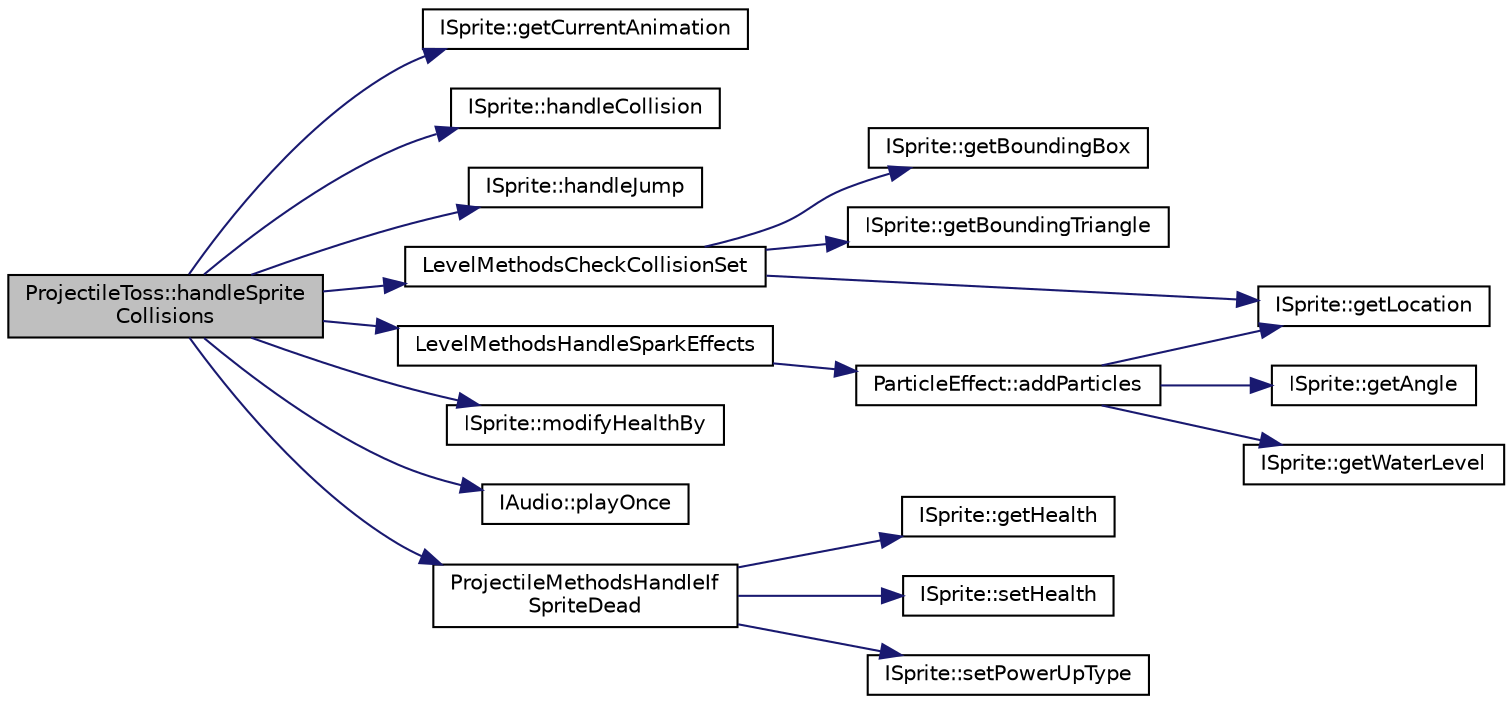 digraph "ProjectileToss::handleSpriteCollisions"
{
 // LATEX_PDF_SIZE
  edge [fontname="Helvetica",fontsize="10",labelfontname="Helvetica",labelfontsize="10"];
  node [fontname="Helvetica",fontsize="10",shape=record];
  rankdir="LR";
  Node1 [label="ProjectileToss::handleSprite\lCollisions",height=0.2,width=0.4,color="black", fillcolor="grey75", style="filled", fontcolor="black",tooltip=" "];
  Node1 -> Node2 [color="midnightblue",fontsize="10",style="solid"];
  Node2 [label="ISprite::getCurrentAnimation",height=0.2,width=0.4,color="black", fillcolor="white", style="filled",URL="$class_i_sprite.html#a6e1e6556de6db54749ad3926c0c1720b",tooltip=" "];
  Node1 -> Node3 [color="midnightblue",fontsize="10",style="solid"];
  Node3 [label="ISprite::handleCollision",height=0.2,width=0.4,color="black", fillcolor="white", style="filled",URL="$class_i_sprite.html#adbc200578ecf303656c4743db0044ca7",tooltip=" "];
  Node1 -> Node4 [color="midnightblue",fontsize="10",style="solid"];
  Node4 [label="ISprite::handleJump",height=0.2,width=0.4,color="black", fillcolor="white", style="filled",URL="$class_i_sprite.html#a23b4623bf7bb374b961ff9ce5ea07605",tooltip=" "];
  Node1 -> Node5 [color="midnightblue",fontsize="10",style="solid"];
  Node5 [label="LevelMethodsCheckCollisionSet",height=0.2,width=0.4,color="black", fillcolor="white", style="filled",URL="$_level_methods_8cpp.html#a5319580ed95da1ff1d0e4312ea879c66",tooltip=" "];
  Node5 -> Node6 [color="midnightblue",fontsize="10",style="solid"];
  Node6 [label="ISprite::getBoundingBox",height=0.2,width=0.4,color="black", fillcolor="white", style="filled",URL="$class_i_sprite.html#adf07d87015405a56c565efc59d10a937",tooltip=" "];
  Node5 -> Node7 [color="midnightblue",fontsize="10",style="solid"];
  Node7 [label="ISprite::getBoundingTriangle",height=0.2,width=0.4,color="black", fillcolor="white", style="filled",URL="$class_i_sprite.html#ad02479bdf3ae8da1e43dd39a95b96940",tooltip=" "];
  Node5 -> Node8 [color="midnightblue",fontsize="10",style="solid"];
  Node8 [label="ISprite::getLocation",height=0.2,width=0.4,color="black", fillcolor="white", style="filled",URL="$class_i_sprite.html#a04e5809c871ecfe7caeab6d6886e2bbd",tooltip=" "];
  Node1 -> Node9 [color="midnightblue",fontsize="10",style="solid"];
  Node9 [label="LevelMethodsHandleSparkEffects",height=0.2,width=0.4,color="black", fillcolor="white", style="filled",URL="$_level_methods_8cpp.html#a46dc78dd9e8134cfff0ce3efa6f96efc",tooltip=" "];
  Node9 -> Node10 [color="midnightblue",fontsize="10",style="solid"];
  Node10 [label="ParticleEffect::addParticles",height=0.2,width=0.4,color="black", fillcolor="white", style="filled",URL="$class_particle_effect.html#a807a1af756635bd62afd7b5ad190d29c",tooltip=" "];
  Node10 -> Node11 [color="midnightblue",fontsize="10",style="solid"];
  Node11 [label="ISprite::getAngle",height=0.2,width=0.4,color="black", fillcolor="white", style="filled",URL="$class_i_sprite.html#a44ab48c7a0ca24cf44b5aeb7c84ba597",tooltip=" "];
  Node10 -> Node8 [color="midnightblue",fontsize="10",style="solid"];
  Node10 -> Node12 [color="midnightblue",fontsize="10",style="solid"];
  Node12 [label="ISprite::getWaterLevel",height=0.2,width=0.4,color="black", fillcolor="white", style="filled",URL="$class_i_sprite.html#afd39c00bbd79fc13234885c8941ea798",tooltip=" "];
  Node1 -> Node13 [color="midnightblue",fontsize="10",style="solid"];
  Node13 [label="ISprite::modifyHealthBy",height=0.2,width=0.4,color="black", fillcolor="white", style="filled",URL="$class_i_sprite.html#a445add3488623db74f1764652993c0dc",tooltip=" "];
  Node1 -> Node14 [color="midnightblue",fontsize="10",style="solid"];
  Node14 [label="IAudio::playOnce",height=0.2,width=0.4,color="black", fillcolor="white", style="filled",URL="$class_i_audio.html#ab7b06473770e6eb5f1d65e63f0853862",tooltip=" "];
  Node1 -> Node15 [color="midnightblue",fontsize="10",style="solid"];
  Node15 [label="ProjectileMethodsHandleIf\lSpriteDead",height=0.2,width=0.4,color="black", fillcolor="white", style="filled",URL="$_projectile_methods_8cpp.html#af817abcbc31e6f47b31ded1fc69052bc",tooltip=" "];
  Node15 -> Node16 [color="midnightblue",fontsize="10",style="solid"];
  Node16 [label="ISprite::getHealth",height=0.2,width=0.4,color="black", fillcolor="white", style="filled",URL="$class_i_sprite.html#a09dd7e151892b1314f5cf5f4699a7865",tooltip=" "];
  Node15 -> Node17 [color="midnightblue",fontsize="10",style="solid"];
  Node17 [label="ISprite::setHealth",height=0.2,width=0.4,color="black", fillcolor="white", style="filled",URL="$class_i_sprite.html#a2878e9b4ef301f51b3980d90e913dc8e",tooltip=" "];
  Node15 -> Node18 [color="midnightblue",fontsize="10",style="solid"];
  Node18 [label="ISprite::setPowerUpType",height=0.2,width=0.4,color="black", fillcolor="white", style="filled",URL="$class_i_sprite.html#a95cc65a2ae762eb17386203a25121359",tooltip=" "];
}
